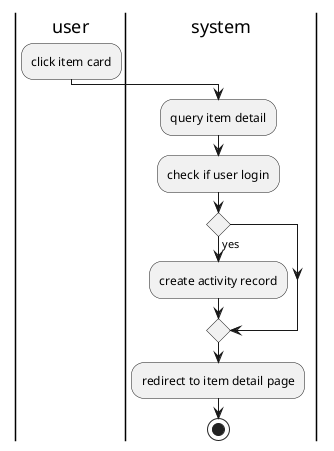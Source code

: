 @startuml see item detail
|user|
:click item card;
|system|
:query item detail;
:check if user login;
if () then (yes)
:create activity record;
endif
:redirect to item detail page;
stop
@enduml